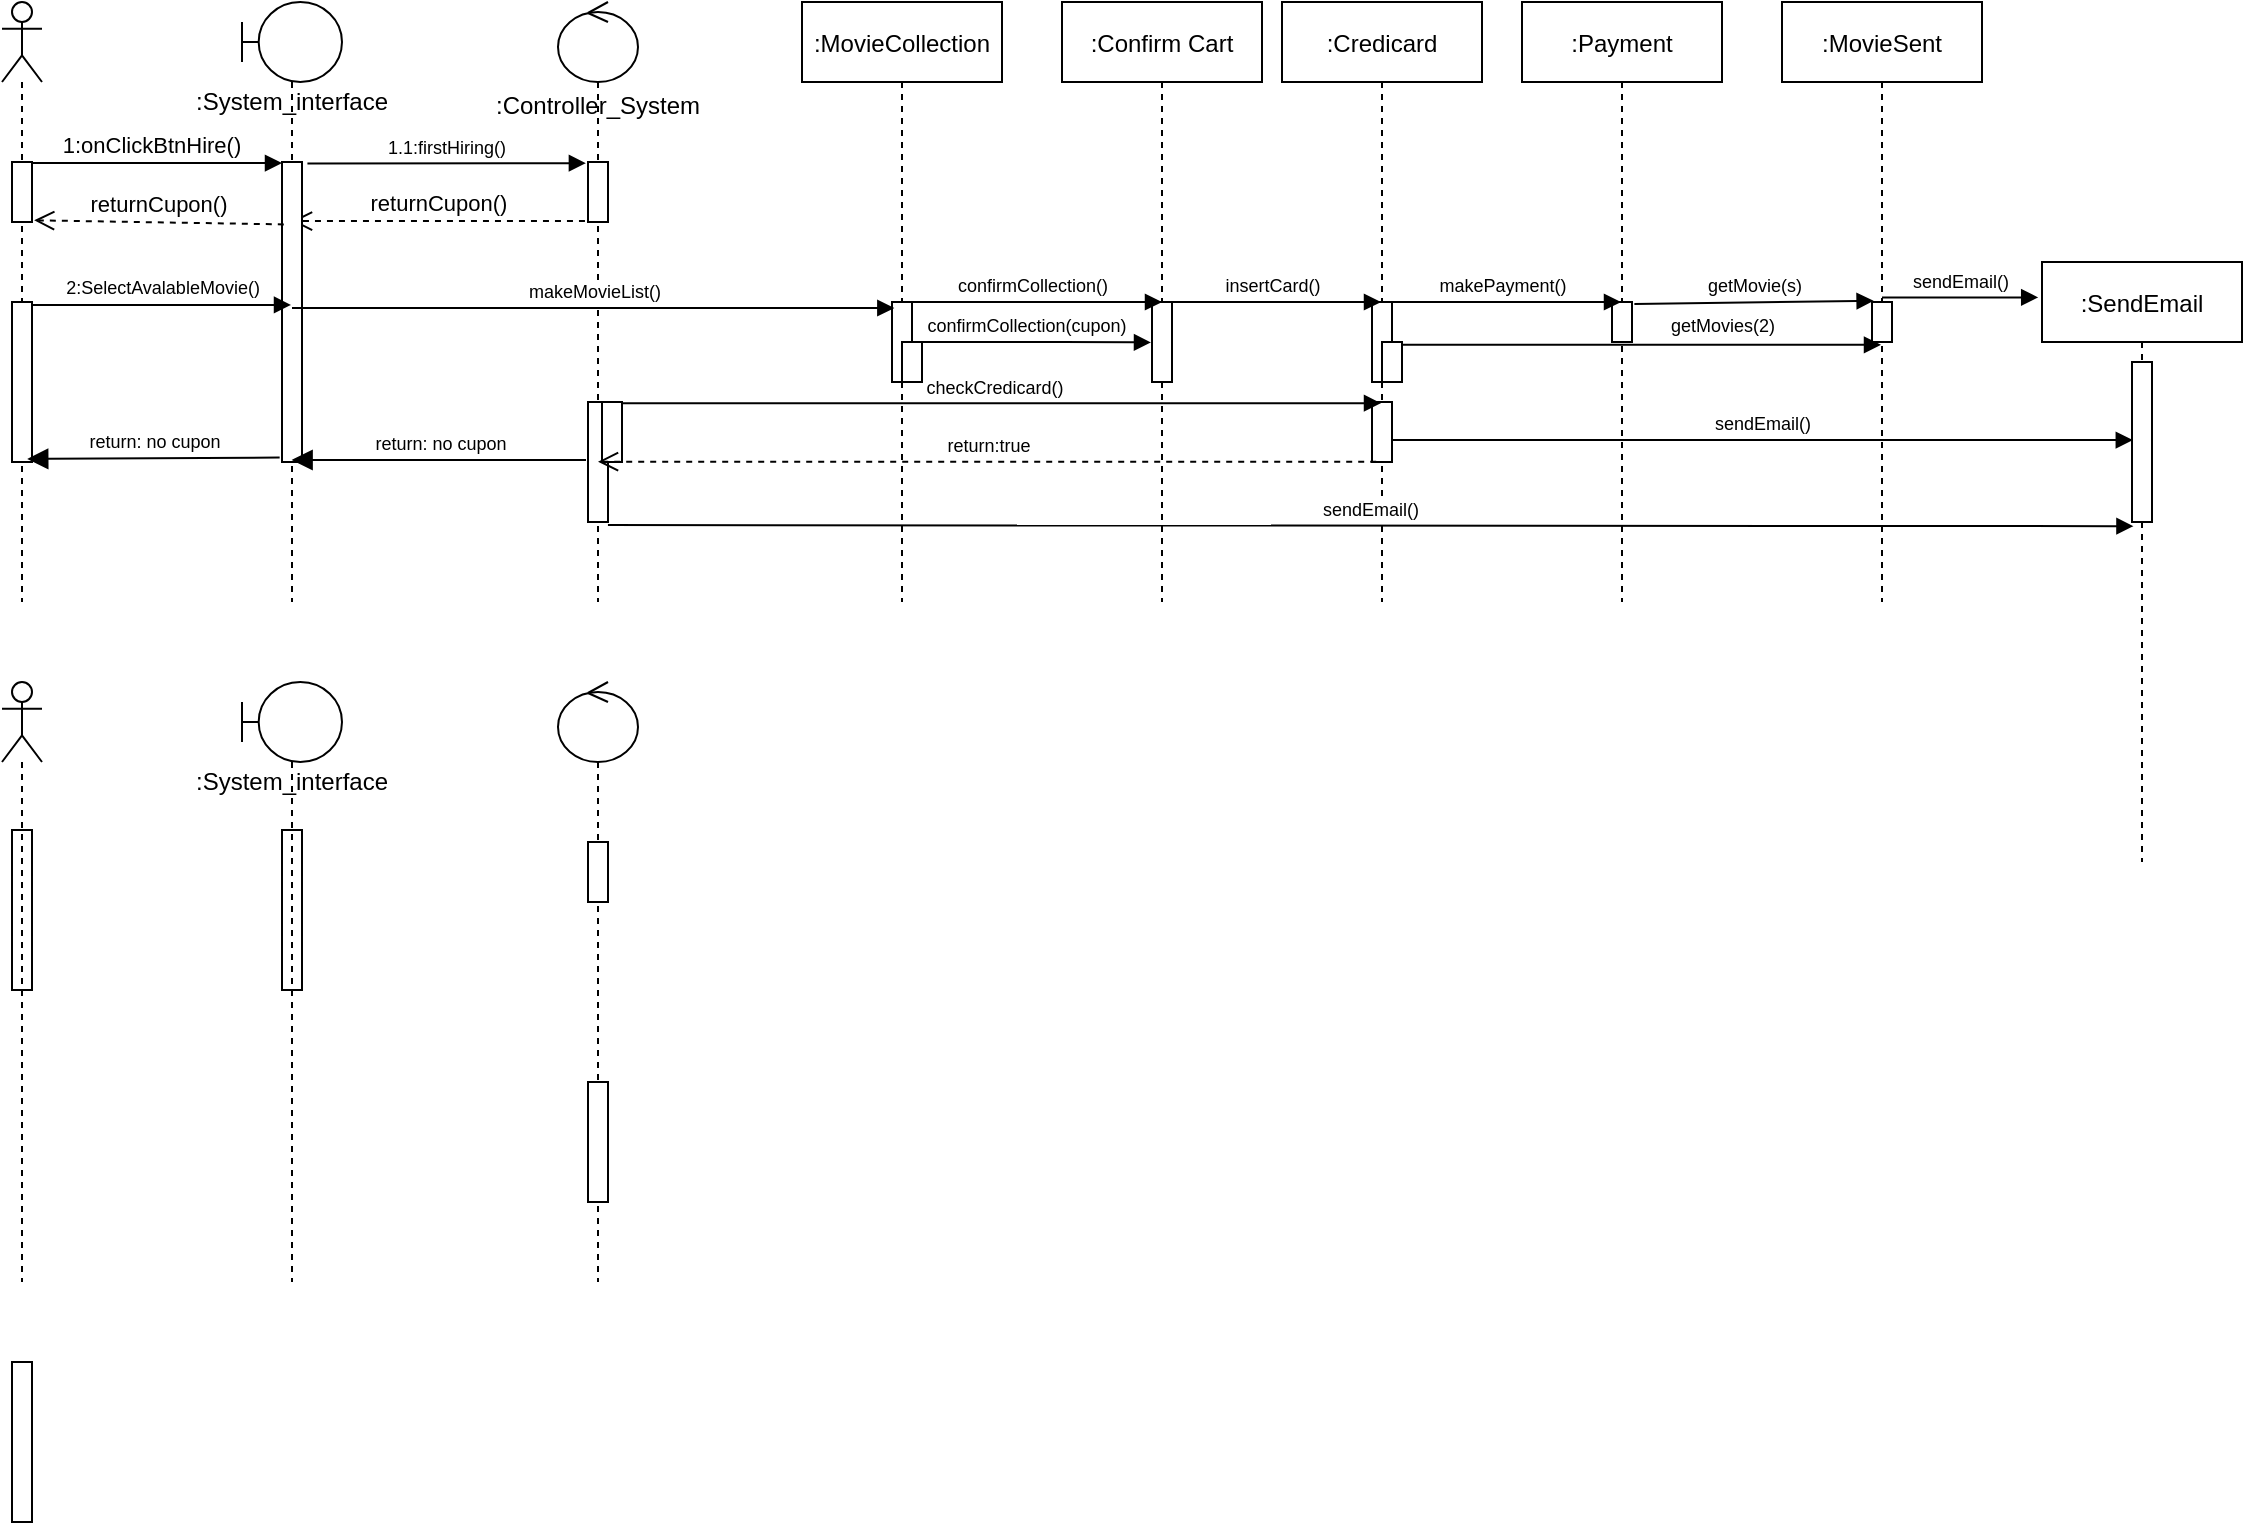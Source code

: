 <mxfile version="14.5.1" type="github" pages="2">
  <diagram id="kgpKYQtTHZ0yAKxKKP6v" name="Page-1">
    <mxGraphModel dx="549" dy="305" grid="1" gridSize="10" guides="1" tooltips="1" connect="1" arrows="1" fold="1" page="1" pageScale="1" pageWidth="850" pageHeight="1100" math="0" shadow="0">
      <root>
        <mxCell id="0" />
        <mxCell id="1" parent="0" />
        <mxCell id="3nuBFxr9cyL0pnOWT2aG-7" value="returnCupon()" style="verticalAlign=bottom;endArrow=open;dashed=1;endSize=8;exitX=-0.152;exitY=0.985;shadow=0;strokeWidth=1;exitDx=0;exitDy=0;exitPerimeter=0;" parent="1" source="2R39ltGWzeSs4JhXjA6q-25" target="2R39ltGWzeSs4JhXjA6q-15" edge="1">
          <mxGeometry relative="1" as="geometry">
            <mxPoint x="190" y="179" as="targetPoint" />
            <mxPoint x="345" y="179" as="sourcePoint" />
          </mxGeometry>
        </mxCell>
        <mxCell id="3nuBFxr9cyL0pnOWT2aG-8" value="1:onClickBtnHire()" style="verticalAlign=bottom;endArrow=block;entryX=0;entryY=0.011;shadow=0;strokeWidth=1;entryDx=0;entryDy=0;entryPerimeter=0;" parent="1" source="2R39ltGWzeSs4JhXjA6q-1" edge="1">
          <mxGeometry relative="1" as="geometry">
            <mxPoint x="275" y="160" as="sourcePoint" />
            <mxPoint x="180" y="160.55" as="targetPoint" />
          </mxGeometry>
        </mxCell>
        <mxCell id="2R39ltGWzeSs4JhXjA6q-1" value="" style="shape=umlLifeline;participant=umlActor;perimeter=lifelinePerimeter;whiteSpace=wrap;html=1;container=1;collapsible=0;recursiveResize=0;verticalAlign=top;spacingTop=36;outlineConnect=0;" vertex="1" parent="1">
          <mxGeometry x="40" y="80" width="20" height="300" as="geometry" />
        </mxCell>
        <mxCell id="2R39ltGWzeSs4JhXjA6q-24" value="" style="points=[];perimeter=orthogonalPerimeter;rounded=0;shadow=0;strokeWidth=1;" vertex="1" parent="2R39ltGWzeSs4JhXjA6q-1">
          <mxGeometry x="5" y="80" width="10" height="30" as="geometry" />
        </mxCell>
        <mxCell id="9OgYv_cV8kC7q-Cjv74S-7" value="" style="html=1;points=[];perimeter=orthogonalPerimeter;fontSize=9;" vertex="1" parent="2R39ltGWzeSs4JhXjA6q-1">
          <mxGeometry x="5" y="414" width="10" height="80" as="geometry" />
        </mxCell>
        <mxCell id="2R39ltGWzeSs4JhXjA6q-10" value=":MovieCollection" style="shape=umlLifeline;perimeter=lifelinePerimeter;container=1;collapsible=0;recursiveResize=0;rounded=0;shadow=0;strokeWidth=1;" vertex="1" parent="1">
          <mxGeometry x="440" y="80" width="100" height="300" as="geometry" />
        </mxCell>
        <mxCell id="9OgYv_cV8kC7q-Cjv74S-30" value="" style="points=[];perimeter=orthogonalPerimeter;rounded=0;shadow=0;strokeWidth=1;" vertex="1" parent="2R39ltGWzeSs4JhXjA6q-10">
          <mxGeometry x="45" y="150" width="10" height="40" as="geometry" />
        </mxCell>
        <mxCell id="9OgYv_cV8kC7q-Cjv74S-54" value="" style="points=[];perimeter=orthogonalPerimeter;rounded=0;shadow=0;strokeWidth=1;" vertex="1" parent="2R39ltGWzeSs4JhXjA6q-10">
          <mxGeometry x="50" y="170" width="10" height="20" as="geometry" />
        </mxCell>
        <mxCell id="2R39ltGWzeSs4JhXjA6q-12" value=":Confirm Cart" style="shape=umlLifeline;perimeter=lifelinePerimeter;container=1;collapsible=0;recursiveResize=0;rounded=0;shadow=0;strokeWidth=1;" vertex="1" parent="1">
          <mxGeometry x="570" y="80" width="100" height="300" as="geometry" />
        </mxCell>
        <mxCell id="2R39ltGWzeSs4JhXjA6q-13" value="" style="points=[];perimeter=orthogonalPerimeter;rounded=0;shadow=0;strokeWidth=1;" vertex="1" parent="2R39ltGWzeSs4JhXjA6q-12">
          <mxGeometry x="45" y="150" width="10" height="40" as="geometry" />
        </mxCell>
        <mxCell id="2R39ltGWzeSs4JhXjA6q-15" value=":System_interface" style="shape=umlLifeline;participant=umlBoundary;perimeter=lifelinePerimeter;whiteSpace=wrap;html=1;container=1;collapsible=0;recursiveResize=0;verticalAlign=top;spacingTop=36;outlineConnect=0;" vertex="1" parent="1">
          <mxGeometry x="160" y="80" width="50" height="300" as="geometry" />
        </mxCell>
        <mxCell id="2R39ltGWzeSs4JhXjA6q-16" value="" style="points=[];perimeter=orthogonalPerimeter;rounded=0;shadow=0;strokeWidth=1;" vertex="1" parent="1">
          <mxGeometry x="180" y="160" width="10" height="150" as="geometry" />
        </mxCell>
        <mxCell id="2R39ltGWzeSs4JhXjA6q-20" value="" style="shape=umlLifeline;participant=umlControl;perimeter=lifelinePerimeter;whiteSpace=wrap;html=1;container=1;collapsible=0;recursiveResize=0;verticalAlign=top;spacingTop=36;outlineConnect=0;" vertex="1" parent="1">
          <mxGeometry x="318" y="80" width="40" height="300" as="geometry" />
        </mxCell>
        <mxCell id="9OgYv_cV8kC7q-Cjv74S-37" value="" style="points=[];perimeter=orthogonalPerimeter;rounded=0;shadow=0;strokeWidth=1;" vertex="1" parent="2R39ltGWzeSs4JhXjA6q-20">
          <mxGeometry x="15" y="200" width="10" height="60" as="geometry" />
        </mxCell>
        <mxCell id="2R39ltGWzeSs4JhXjA6q-25" value="" style="html=1;points=[];perimeter=orthogonalPerimeter;" vertex="1" parent="2R39ltGWzeSs4JhXjA6q-20">
          <mxGeometry x="15" y="80" width="10" height="30" as="geometry" />
        </mxCell>
        <mxCell id="2R39ltGWzeSs4JhXjA6q-23" value=":Controller_System" style="text;html=1;strokeColor=none;fillColor=none;align=center;verticalAlign=middle;whiteSpace=wrap;rounded=0;" vertex="1" parent="1">
          <mxGeometry x="290" y="122" width="96" height="20" as="geometry" />
        </mxCell>
        <mxCell id="9OgYv_cV8kC7q-Cjv74S-4" value="1.1:firstHiring()" style="html=1;verticalAlign=bottom;endArrow=block;fontSize=9;exitX=1.271;exitY=0.005;exitDx=0;exitDy=0;exitPerimeter=0;entryX=-0.105;entryY=0.02;entryDx=0;entryDy=0;entryPerimeter=0;" edge="1" parent="1" source="2R39ltGWzeSs4JhXjA6q-16" target="2R39ltGWzeSs4JhXjA6q-25">
          <mxGeometry width="80" relative="1" as="geometry">
            <mxPoint x="340" y="170" as="sourcePoint" />
            <mxPoint x="420" y="170" as="targetPoint" />
          </mxGeometry>
        </mxCell>
        <mxCell id="9OgYv_cV8kC7q-Cjv74S-11" value="" style="html=1;points=[];perimeter=orthogonalPerimeter;fontSize=9;" vertex="1" parent="1">
          <mxGeometry x="180" y="494" width="10" height="80" as="geometry" />
        </mxCell>
        <mxCell id="9OgYv_cV8kC7q-Cjv74S-12" value="2:SelectAvalableMovie()" style="html=1;verticalAlign=bottom;endArrow=block;fontSize=9;exitX=0.95;exitY=0.037;exitDx=0;exitDy=0;exitPerimeter=0;" edge="1" target="2R39ltGWzeSs4JhXjA6q-15" parent="1">
          <mxGeometry relative="1" as="geometry">
            <mxPoint x="54.5" y="231.48" as="sourcePoint" />
          </mxGeometry>
        </mxCell>
        <mxCell id="9OgYv_cV8kC7q-Cjv74S-13" value="return: no cupon" style="html=1;verticalAlign=bottom;endArrow=block;endSize=8;fontSize=9;endFill=1;" edge="1" parent="1">
          <mxGeometry relative="1" as="geometry">
            <mxPoint x="184.81" y="309.0" as="targetPoint" />
            <mxPoint x="332" y="309" as="sourcePoint" />
          </mxGeometry>
        </mxCell>
        <mxCell id="9OgYv_cV8kC7q-Cjv74S-14" value=":Credicard" style="shape=umlLifeline;perimeter=lifelinePerimeter;container=1;collapsible=0;recursiveResize=0;rounded=0;shadow=0;strokeWidth=1;" vertex="1" parent="1">
          <mxGeometry x="680" y="80" width="100" height="300" as="geometry" />
        </mxCell>
        <mxCell id="9OgYv_cV8kC7q-Cjv74S-15" value="" style="points=[];perimeter=orthogonalPerimeter;rounded=0;shadow=0;strokeWidth=1;" vertex="1" parent="9OgYv_cV8kC7q-Cjv74S-14">
          <mxGeometry x="45" y="200" width="10" height="30" as="geometry" />
        </mxCell>
        <mxCell id="9OgYv_cV8kC7q-Cjv74S-35" value="" style="html=1;points=[];perimeter=orthogonalPerimeter;" vertex="1" parent="9OgYv_cV8kC7q-Cjv74S-14">
          <mxGeometry x="45" y="150" width="10" height="40" as="geometry" />
        </mxCell>
        <mxCell id="9OgYv_cV8kC7q-Cjv74S-56" value="" style="points=[];perimeter=orthogonalPerimeter;rounded=0;shadow=0;strokeWidth=1;" vertex="1" parent="9OgYv_cV8kC7q-Cjv74S-14">
          <mxGeometry x="50" y="170" width="10" height="20" as="geometry" />
        </mxCell>
        <mxCell id="9OgYv_cV8kC7q-Cjv74S-16" value=":Payment" style="shape=umlLifeline;perimeter=lifelinePerimeter;container=1;collapsible=0;recursiveResize=0;rounded=0;shadow=0;strokeWidth=1;" vertex="1" parent="1">
          <mxGeometry x="800" y="80" width="100" height="300" as="geometry" />
        </mxCell>
        <mxCell id="9OgYv_cV8kC7q-Cjv74S-17" value="" style="points=[];perimeter=orthogonalPerimeter;rounded=0;shadow=0;strokeWidth=1;" vertex="1" parent="9OgYv_cV8kC7q-Cjv74S-16">
          <mxGeometry x="45" y="150" width="10" height="20" as="geometry" />
        </mxCell>
        <mxCell id="9OgYv_cV8kC7q-Cjv74S-18" value=":MovieSent" style="shape=umlLifeline;perimeter=lifelinePerimeter;container=1;collapsible=0;recursiveResize=0;rounded=0;shadow=0;strokeWidth=1;" vertex="1" parent="1">
          <mxGeometry x="930" y="80" width="100" height="300" as="geometry" />
        </mxCell>
        <mxCell id="9OgYv_cV8kC7q-Cjv74S-19" value="" style="points=[];perimeter=orthogonalPerimeter;rounded=0;shadow=0;strokeWidth=1;" vertex="1" parent="9OgYv_cV8kC7q-Cjv74S-18">
          <mxGeometry x="45" y="150" width="10" height="20" as="geometry" />
        </mxCell>
        <mxCell id="9OgYv_cV8kC7q-Cjv74S-20" value=":SendEmail" style="shape=umlLifeline;perimeter=lifelinePerimeter;container=1;collapsible=0;recursiveResize=0;rounded=0;shadow=0;strokeWidth=1;" vertex="1" parent="1">
          <mxGeometry x="1060" y="210" width="100" height="300" as="geometry" />
        </mxCell>
        <mxCell id="9OgYv_cV8kC7q-Cjv74S-21" value="" style="points=[];perimeter=orthogonalPerimeter;rounded=0;shadow=0;strokeWidth=1;" vertex="1" parent="9OgYv_cV8kC7q-Cjv74S-20">
          <mxGeometry x="45" y="50" width="10" height="80" as="geometry" />
        </mxCell>
        <mxCell id="9OgYv_cV8kC7q-Cjv74S-27" value="&lt;span style=&quot;font-size: 11px&quot;&gt;returnCupon()&lt;/span&gt;" style="html=1;verticalAlign=bottom;endArrow=open;dashed=1;endSize=8;fontSize=9;exitX=0.09;exitY=0.208;exitDx=0;exitDy=0;exitPerimeter=0;entryX=1.107;entryY=0.972;entryDx=0;entryDy=0;entryPerimeter=0;" edge="1" parent="1" source="2R39ltGWzeSs4JhXjA6q-16" target="2R39ltGWzeSs4JhXjA6q-24">
          <mxGeometry relative="1" as="geometry">
            <mxPoint x="500" y="300" as="sourcePoint" />
            <mxPoint x="55.0" y="267.8" as="targetPoint" />
          </mxGeometry>
        </mxCell>
        <mxCell id="9OgYv_cV8kC7q-Cjv74S-29" value="" style="points=[];perimeter=orthogonalPerimeter;rounded=0;shadow=0;strokeWidth=1;" vertex="1" parent="1">
          <mxGeometry x="180" y="270" width="10" as="geometry" />
        </mxCell>
        <mxCell id="9OgYv_cV8kC7q-Cjv74S-31" value="makeMovieList()" style="html=1;verticalAlign=bottom;endArrow=block;fontSize=9;entryX=0.117;entryY=0.075;entryDx=0;entryDy=0;entryPerimeter=0;" edge="1" parent="1" source="2R39ltGWzeSs4JhXjA6q-15" target="9OgYv_cV8kC7q-Cjv74S-30">
          <mxGeometry width="80" relative="1" as="geometry">
            <mxPoint x="460" y="290" as="sourcePoint" />
            <mxPoint x="540" y="290" as="targetPoint" />
          </mxGeometry>
        </mxCell>
        <mxCell id="9OgYv_cV8kC7q-Cjv74S-33" value="confirmCollection()" style="html=1;verticalAlign=bottom;endArrow=block;fontSize=9;" edge="1" parent="1" source="2R39ltGWzeSs4JhXjA6q-10">
          <mxGeometry width="80" relative="1" as="geometry">
            <mxPoint x="560" y="230" as="sourcePoint" />
            <mxPoint x="620" y="230" as="targetPoint" />
          </mxGeometry>
        </mxCell>
        <mxCell id="9OgYv_cV8kC7q-Cjv74S-34" value="insertCard()" style="html=1;verticalAlign=bottom;endArrow=block;fontSize=9;" edge="1" parent="1" target="9OgYv_cV8kC7q-Cjv74S-14">
          <mxGeometry width="80" relative="1" as="geometry">
            <mxPoint x="620" y="230" as="sourcePoint" />
            <mxPoint x="640" y="230" as="targetPoint" />
          </mxGeometry>
        </mxCell>
        <mxCell id="9OgYv_cV8kC7q-Cjv74S-36" value="checkCredicard()" style="html=1;verticalAlign=bottom;endArrow=block;fontSize=9;exitX=0.86;exitY=0.01;exitDx=0;exitDy=0;exitPerimeter=0;" edge="1" parent="1" source="9OgYv_cV8kC7q-Cjv74S-37" target="9OgYv_cV8kC7q-Cjv74S-14">
          <mxGeometry width="80" relative="1" as="geometry">
            <mxPoint x="520" y="250" as="sourcePoint" />
            <mxPoint x="600" y="250" as="targetPoint" />
          </mxGeometry>
        </mxCell>
        <mxCell id="9OgYv_cV8kC7q-Cjv74S-39" value="makePayment()" style="html=1;verticalAlign=bottom;endArrow=block;fontSize=9;" edge="1" parent="1" source="9OgYv_cV8kC7q-Cjv74S-14" target="9OgYv_cV8kC7q-Cjv74S-16">
          <mxGeometry width="80" relative="1" as="geometry">
            <mxPoint x="770" y="230" as="sourcePoint" />
            <mxPoint x="760" y="230" as="targetPoint" />
          </mxGeometry>
        </mxCell>
        <mxCell id="9OgYv_cV8kC7q-Cjv74S-40" value="getMovie(s)" style="html=1;verticalAlign=bottom;endArrow=block;fontSize=9;entryX=0.08;entryY=-0.03;entryDx=0;entryDy=0;entryPerimeter=0;exitX=1.12;exitY=0.05;exitDx=0;exitDy=0;exitPerimeter=0;" edge="1" parent="1" source="9OgYv_cV8kC7q-Cjv74S-17" target="9OgYv_cV8kC7q-Cjv74S-19">
          <mxGeometry width="80" relative="1" as="geometry">
            <mxPoint x="820" y="220" as="sourcePoint" />
            <mxPoint x="900" y="220" as="targetPoint" />
          </mxGeometry>
        </mxCell>
        <mxCell id="9OgYv_cV8kC7q-Cjv74S-41" value="" style="html=1;points=[];perimeter=orthogonalPerimeter;fontSize=9;" vertex="1" parent="1">
          <mxGeometry x="45" y="230" width="10" height="80" as="geometry" />
        </mxCell>
        <mxCell id="9OgYv_cV8kC7q-Cjv74S-42" value="return: no cupon" style="html=1;verticalAlign=bottom;endArrow=block;endSize=8;exitX=-0.117;exitY=0.985;fontSize=9;exitDx=0;exitDy=0;exitPerimeter=0;entryX=0.762;entryY=0.981;entryDx=0;entryDy=0;entryPerimeter=0;endFill=1;" edge="1" parent="1" source="2R39ltGWzeSs4JhXjA6q-16" target="9OgYv_cV8kC7q-Cjv74S-41">
          <mxGeometry relative="1" as="geometry">
            <mxPoint x="194.81" y="319.16" as="targetPoint" />
            <mxPoint x="343.31" y="319.16" as="sourcePoint" />
          </mxGeometry>
        </mxCell>
        <mxCell id="9OgYv_cV8kC7q-Cjv74S-43" value="sendEmail()" style="html=1;verticalAlign=bottom;endArrow=block;fontSize=9;entryX=-0.019;entryY=0.059;entryDx=0;entryDy=0;entryPerimeter=0;" edge="1" parent="1" source="9OgYv_cV8kC7q-Cjv74S-18" target="9OgYv_cV8kC7q-Cjv74S-20">
          <mxGeometry width="80" relative="1" as="geometry">
            <mxPoint x="740" y="320" as="sourcePoint" />
            <mxPoint x="820" y="320" as="targetPoint" />
          </mxGeometry>
        </mxCell>
        <mxCell id="9OgYv_cV8kC7q-Cjv74S-44" value="sendEmail()" style="html=1;verticalAlign=bottom;endArrow=block;fontSize=9;entryX=0.04;entryY=0.488;entryDx=0;entryDy=0;entryPerimeter=0;" edge="1" parent="1" source="9OgYv_cV8kC7q-Cjv74S-15" target="9OgYv_cV8kC7q-Cjv74S-21">
          <mxGeometry width="80" relative="1" as="geometry">
            <mxPoint x="670" y="320" as="sourcePoint" />
            <mxPoint x="750" y="320" as="targetPoint" />
          </mxGeometry>
        </mxCell>
        <mxCell id="9OgYv_cV8kC7q-Cjv74S-45" value="sendEmail()" style="html=1;verticalAlign=bottom;endArrow=block;fontSize=9;exitX=0.997;exitY=1.026;exitDx=0;exitDy=0;exitPerimeter=0;entryX=0.072;entryY=1.026;entryDx=0;entryDy=0;entryPerimeter=0;" edge="1" parent="1" source="9OgYv_cV8kC7q-Cjv74S-37" target="9OgYv_cV8kC7q-Cjv74S-21">
          <mxGeometry width="80" relative="1" as="geometry">
            <mxPoint x="650" y="300" as="sourcePoint" />
            <mxPoint x="730" y="300" as="targetPoint" />
          </mxGeometry>
        </mxCell>
        <mxCell id="9OgYv_cV8kC7q-Cjv74S-46" value="" style="shape=umlLifeline;participant=umlActor;perimeter=lifelinePerimeter;whiteSpace=wrap;html=1;container=1;collapsible=0;recursiveResize=0;verticalAlign=top;spacingTop=36;outlineConnect=0;" vertex="1" parent="1">
          <mxGeometry x="40" y="420" width="20" height="300" as="geometry" />
        </mxCell>
        <mxCell id="9OgYv_cV8kC7q-Cjv74S-48" value="" style="html=1;points=[];perimeter=orthogonalPerimeter;fontSize=9;" vertex="1" parent="9OgYv_cV8kC7q-Cjv74S-46">
          <mxGeometry x="5" y="340" width="10" height="80" as="geometry" />
        </mxCell>
        <mxCell id="9OgYv_cV8kC7q-Cjv74S-49" value=":System_interface" style="shape=umlLifeline;participant=umlBoundary;perimeter=lifelinePerimeter;whiteSpace=wrap;html=1;container=1;collapsible=0;recursiveResize=0;verticalAlign=top;spacingTop=36;outlineConnect=0;" vertex="1" parent="1">
          <mxGeometry x="160" y="420" width="50" height="300" as="geometry" />
        </mxCell>
        <mxCell id="9OgYv_cV8kC7q-Cjv74S-50" value="" style="shape=umlLifeline;participant=umlControl;perimeter=lifelinePerimeter;whiteSpace=wrap;html=1;container=1;collapsible=0;recursiveResize=0;verticalAlign=top;spacingTop=36;outlineConnect=0;" vertex="1" parent="1">
          <mxGeometry x="318" y="420" width="40" height="300" as="geometry" />
        </mxCell>
        <mxCell id="9OgYv_cV8kC7q-Cjv74S-51" value="" style="html=1;points=[];perimeter=orthogonalPerimeter;" vertex="1" parent="9OgYv_cV8kC7q-Cjv74S-50">
          <mxGeometry x="15" y="80" width="10" height="30" as="geometry" />
        </mxCell>
        <mxCell id="9OgYv_cV8kC7q-Cjv74S-52" value="" style="points=[];perimeter=orthogonalPerimeter;rounded=0;shadow=0;strokeWidth=1;" vertex="1" parent="9OgYv_cV8kC7q-Cjv74S-50">
          <mxGeometry x="15" y="200" width="10" height="60" as="geometry" />
        </mxCell>
        <mxCell id="9OgYv_cV8kC7q-Cjv74S-53" value="" style="html=1;points=[];perimeter=orthogonalPerimeter;" vertex="1" parent="1">
          <mxGeometry x="340" y="280" width="10" height="30" as="geometry" />
        </mxCell>
        <mxCell id="9OgYv_cV8kC7q-Cjv74S-38" value="return:true" style="html=1;verticalAlign=bottom;endArrow=open;dashed=1;endSize=8;fontSize=9;exitX=0.21;exitY=0.995;exitDx=0;exitDy=0;exitPerimeter=0;" edge="1" parent="1" source="9OgYv_cV8kC7q-Cjv74S-15" target="2R39ltGWzeSs4JhXjA6q-20">
          <mxGeometry relative="1" as="geometry">
            <mxPoint x="690" y="189" as="sourcePoint" />
            <mxPoint x="520" y="250" as="targetPoint" />
          </mxGeometry>
        </mxCell>
        <mxCell id="9OgYv_cV8kC7q-Cjv74S-55" value="confirmCollection(cupon)" style="html=1;verticalAlign=bottom;endArrow=block;fontSize=9;entryX=-0.051;entryY=0.505;entryDx=0;entryDy=0;entryPerimeter=0;" edge="1" parent="1" source="2R39ltGWzeSs4JhXjA6q-10" target="2R39ltGWzeSs4JhXjA6q-13">
          <mxGeometry width="80" relative="1" as="geometry">
            <mxPoint x="490.267" y="230" as="sourcePoint" />
            <mxPoint x="620" y="230" as="targetPoint" />
            <Array as="points">
              <mxPoint x="560" y="250" />
            </Array>
          </mxGeometry>
        </mxCell>
        <mxCell id="9OgYv_cV8kC7q-Cjv74S-57" value="getMovies(2)" style="html=1;verticalAlign=bottom;endArrow=block;fontSize=9;exitX=0.98;exitY=0.07;exitDx=0;exitDy=0;exitPerimeter=0;" edge="1" parent="1" source="9OgYv_cV8kC7q-Cjv74S-56" target="9OgYv_cV8kC7q-Cjv74S-18">
          <mxGeometry x="0.337" y="1" width="80" relative="1" as="geometry">
            <mxPoint x="790" y="270" as="sourcePoint" />
            <mxPoint x="870" y="270" as="targetPoint" />
            <mxPoint as="offset" />
          </mxGeometry>
        </mxCell>
      </root>
    </mxGraphModel>
  </diagram>
  <diagram id="n7bLBUu4oKJ7Fsb_n60B" name="Page-2">
    <mxGraphModel dx="784" dy="436" grid="1" gridSize="10" guides="1" tooltips="1" connect="1" arrows="1" fold="1" page="1" pageScale="1" pageWidth="1100" pageHeight="850" math="0" shadow="0">
      <root>
        <mxCell id="rdNLKxUeWmusQo9a9lWO-0" />
        <mxCell id="rdNLKxUeWmusQo9a9lWO-1" parent="rdNLKxUeWmusQo9a9lWO-0" />
        <mxCell id="E0Ltbmq4JsSQH8HV2QDR-0" value="" style="shape=umlDestroy;whiteSpace=wrap;html=1;strokeWidth=3;" vertex="1" parent="rdNLKxUeWmusQo9a9lWO-1">
          <mxGeometry x="390" y="470" width="20" height="20" as="geometry" />
        </mxCell>
        <mxCell id="E0Ltbmq4JsSQH8HV2QDR-1" value="Obj1: Class 1" style="shape=umlLifeline;perimeter=lifelinePerimeter;whiteSpace=wrap;html=1;container=1;collapsible=0;recursiveResize=0;outlineConnect=0;" vertex="1" parent="rdNLKxUeWmusQo9a9lWO-1">
          <mxGeometry x="160" y="200" width="140" height="328" as="geometry" />
        </mxCell>
        <mxCell id="E0Ltbmq4JsSQH8HV2QDR-2" value="" style="html=1;points=[];perimeter=orthogonalPerimeter;" vertex="1" parent="E0Ltbmq4JsSQH8HV2QDR-1">
          <mxGeometry x="65" y="90" width="10" height="210" as="geometry" />
        </mxCell>
        <mxCell id="E0Ltbmq4JsSQH8HV2QDR-16" value="" style="endArrow=open;endFill=1;endSize=12;html=1;" edge="1" parent="E0Ltbmq4JsSQH8HV2QDR-1">
          <mxGeometry width="160" relative="1" as="geometry">
            <mxPoint x="130" y="60" as="sourcePoint" />
            <mxPoint x="140" y="90" as="targetPoint" />
          </mxGeometry>
        </mxCell>
        <mxCell id="E0Ltbmq4JsSQH8HV2QDR-17" value="create" style="text;html=1;strokeColor=none;fillColor=none;align=center;verticalAlign=middle;whiteSpace=wrap;rounded=0;fontSize=9;" vertex="1" parent="E0Ltbmq4JsSQH8HV2QDR-1">
          <mxGeometry x="110" y="44" width="40" height="20" as="geometry" />
        </mxCell>
        <mxCell id="E0Ltbmq4JsSQH8HV2QDR-19" value="" style="endArrow=block;startArrow=none;endFill=1;startFill=0;html=1;" edge="1" parent="E0Ltbmq4JsSQH8HV2QDR-1">
          <mxGeometry width="160" relative="1" as="geometry">
            <mxPoint x="74" y="160" as="sourcePoint" />
            <mxPoint x="230" y="160" as="targetPoint" />
          </mxGeometry>
        </mxCell>
        <mxCell id="E0Ltbmq4JsSQH8HV2QDR-3" value="Creating and Destroying an Object" style="text;align=center;fontStyle=1;verticalAlign=middle;spacingLeft=3;spacingRight=3;strokeColor=none;rotatable=0;points=[[0,0.5],[1,0.5]];portConstraint=eastwest;" vertex="1" parent="rdNLKxUeWmusQo9a9lWO-1">
          <mxGeometry x="120" y="140" width="200" height="26" as="geometry" />
        </mxCell>
        <mxCell id="E0Ltbmq4JsSQH8HV2QDR-4" value="Return" style="text;align=center;fontStyle=1;verticalAlign=middle;spacingLeft=3;spacingRight=3;strokeColor=none;rotatable=0;points=[[0,0.5],[1,0.5]];portConstraint=eastwest;" vertex="1" parent="rdNLKxUeWmusQo9a9lWO-1">
          <mxGeometry x="910" y="150" width="60" height="26" as="geometry" />
        </mxCell>
        <mxCell id="E0Ltbmq4JsSQH8HV2QDR-5" value="" style="html=1;points=[];perimeter=orthogonalPerimeter;" vertex="1" parent="rdNLKxUeWmusQo9a9lWO-1">
          <mxGeometry x="935" y="240" width="10" height="40" as="geometry" />
        </mxCell>
        <mxCell id="E0Ltbmq4JsSQH8HV2QDR-6" value="self call" style="edgeStyle=orthogonalEdgeStyle;html=1;align=left;spacingLeft=2;endArrow=block;rounded=0;entryX=1;entryY=0;" edge="1" target="E0Ltbmq4JsSQH8HV2QDR-5" parent="rdNLKxUeWmusQo9a9lWO-1">
          <mxGeometry relative="1" as="geometry">
            <mxPoint x="940" y="220" as="sourcePoint" />
            <Array as="points">
              <mxPoint x="970" y="220" />
            </Array>
          </mxGeometry>
        </mxCell>
        <mxCell id="E0Ltbmq4JsSQH8HV2QDR-10" value="Obj1: Class 1" style="shape=umlLifeline;perimeter=lifelinePerimeter;whiteSpace=wrap;html=1;container=1;collapsible=0;recursiveResize=0;outlineConnect=0;" vertex="1" parent="rdNLKxUeWmusQo9a9lWO-1">
          <mxGeometry x="350" y="270" width="100" height="200" as="geometry" />
        </mxCell>
        <mxCell id="E0Ltbmq4JsSQH8HV2QDR-11" value="" style="html=1;points=[];perimeter=orthogonalPerimeter;" vertex="1" parent="E0Ltbmq4JsSQH8HV2QDR-10">
          <mxGeometry x="45" y="90" width="10" height="30" as="geometry" />
        </mxCell>
        <mxCell id="E0Ltbmq4JsSQH8HV2QDR-12" value="" style="html=1;points=[];perimeter=orthogonalPerimeter;" vertex="1" parent="E0Ltbmq4JsSQH8HV2QDR-10">
          <mxGeometry x="45" y="150" width="10" height="30" as="geometry" />
        </mxCell>
        <mxCell id="E0Ltbmq4JsSQH8HV2QDR-13" value="" style="endArrow=open;endSize=12;dashed=1;html=1;exitX=1.3;exitY=0.025;exitDx=0;exitDy=0;exitPerimeter=0;" edge="1" parent="rdNLKxUeWmusQo9a9lWO-1" source="E0Ltbmq4JsSQH8HV2QDR-2">
          <mxGeometry width="160" relative="1" as="geometry">
            <mxPoint x="40" y="420" as="sourcePoint" />
            <mxPoint x="350" y="292" as="targetPoint" />
          </mxGeometry>
        </mxCell>
        <mxCell id="E0Ltbmq4JsSQH8HV2QDR-14" value="Obj1: Class 1" style="shape=umlLifeline;perimeter=lifelinePerimeter;whiteSpace=wrap;html=1;container=1;collapsible=0;recursiveResize=0;outlineConnect=0;" vertex="1" parent="rdNLKxUeWmusQo9a9lWO-1">
          <mxGeometry x="550" y="200" width="100" height="328" as="geometry" />
        </mxCell>
        <mxCell id="E0Ltbmq4JsSQH8HV2QDR-15" value="" style="html=1;points=[];perimeter=orthogonalPerimeter;" vertex="1" parent="E0Ltbmq4JsSQH8HV2QDR-14">
          <mxGeometry x="45" y="90" width="10" height="80" as="geometry" />
        </mxCell>
        <mxCell id="E0Ltbmq4JsSQH8HV2QDR-21" value="" style="endArrow=block;startArrow=none;endFill=1;startFill=0;html=1;exitX=0.986;exitY=0.63;exitDx=0;exitDy=0;exitPerimeter=0;entryX=0.043;entryY=0.019;entryDx=0;entryDy=0;entryPerimeter=0;" edge="1" parent="rdNLKxUeWmusQo9a9lWO-1" source="E0Ltbmq4JsSQH8HV2QDR-2" target="E0Ltbmq4JsSQH8HV2QDR-12">
          <mxGeometry width="160" relative="1" as="geometry">
            <mxPoint x="243.71" y="369.93" as="sourcePoint" />
            <mxPoint x="400" y="370" as="targetPoint" />
          </mxGeometry>
        </mxCell>
        <mxCell id="E0Ltbmq4JsSQH8HV2QDR-22" value="" style="endArrow=open;endFill=1;endSize=12;html=1;exitX=1;exitY=1;exitDx=0;exitDy=0;" edge="1" parent="rdNLKxUeWmusQo9a9lWO-1" source="E0Ltbmq4JsSQH8HV2QDR-23" target="E0Ltbmq4JsSQH8HV2QDR-0">
          <mxGeometry width="160" relative="1" as="geometry">
            <mxPoint x="360" y="450" as="sourcePoint" />
            <mxPoint x="370" y="480" as="targetPoint" />
          </mxGeometry>
        </mxCell>
        <mxCell id="E0Ltbmq4JsSQH8HV2QDR-23" value="destroy" style="text;html=1;strokeColor=none;fillColor=none;align=center;verticalAlign=middle;whiteSpace=wrap;rounded=0;fontSize=9;" vertex="1" parent="rdNLKxUeWmusQo9a9lWO-1">
          <mxGeometry x="300" y="440" width="40" height="20" as="geometry" />
        </mxCell>
      </root>
    </mxGraphModel>
  </diagram>
</mxfile>
